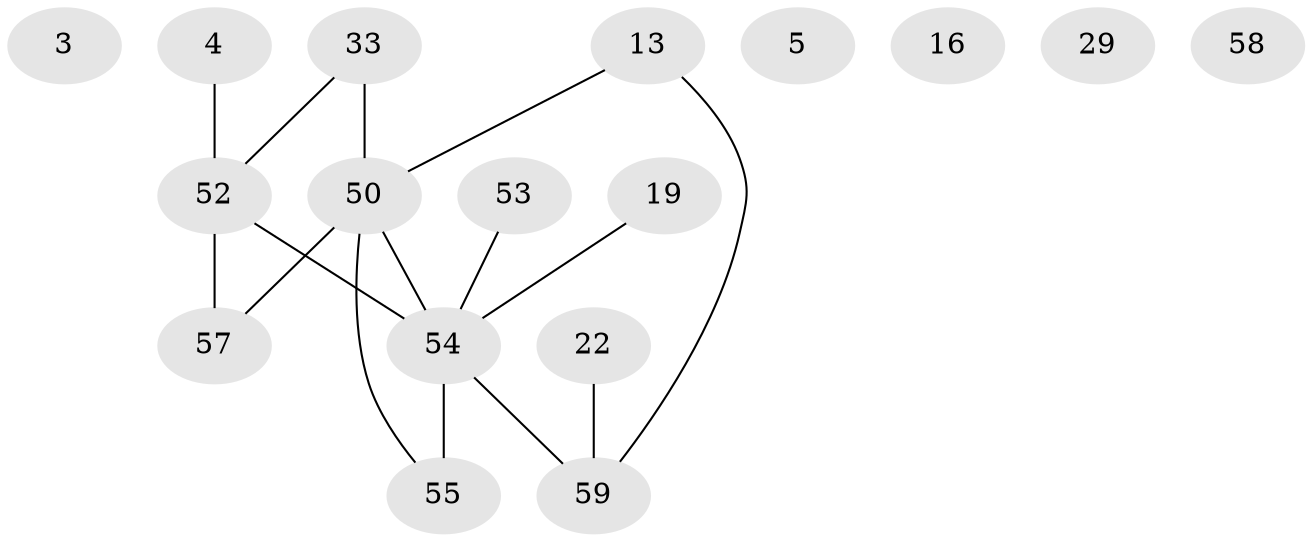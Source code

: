 // original degree distribution, {4: 0.15254237288135594, 3: 0.3050847457627119, 0: 0.0847457627118644, 1: 0.0847457627118644, 2: 0.1694915254237288, 5: 0.15254237288135594, 6: 0.05084745762711865}
// Generated by graph-tools (version 1.1) at 2025/43/03/04/25 21:43:12]
// undirected, 17 vertices, 15 edges
graph export_dot {
graph [start="1"]
  node [color=gray90,style=filled];
  3;
  4;
  5;
  13;
  16;
  19;
  22;
  29;
  33;
  50 [super="+32+43+49"];
  52 [super="+36"];
  53;
  54 [super="+23+41"];
  55 [super="+35+14"];
  57 [super="+47+51+56"];
  58;
  59 [super="+8+46"];
  4 -- 52;
  13 -- 59;
  13 -- 50;
  19 -- 54;
  22 -- 59 [weight=2];
  33 -- 50 [weight=3];
  33 -- 52 [weight=2];
  50 -- 54 [weight=8];
  50 -- 57 [weight=7];
  50 -- 55 [weight=2];
  52 -- 54 [weight=5];
  52 -- 57 [weight=2];
  53 -- 54 [weight=2];
  54 -- 59 [weight=3];
  54 -- 55 [weight=4];
}
